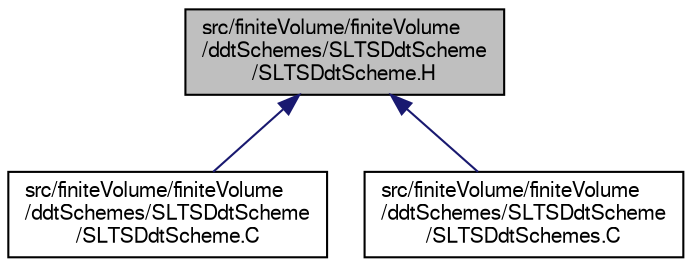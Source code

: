 digraph "src/finiteVolume/finiteVolume/ddtSchemes/SLTSDdtScheme/SLTSDdtScheme.H"
{
  bgcolor="transparent";
  edge [fontname="FreeSans",fontsize="10",labelfontname="FreeSans",labelfontsize="10"];
  node [fontname="FreeSans",fontsize="10",shape=record];
  Node1 [label="src/finiteVolume/finiteVolume\l/ddtSchemes/SLTSDdtScheme\l/SLTSDdtScheme.H",height=0.2,width=0.4,color="black", fillcolor="grey75", style="filled" fontcolor="black"];
  Node1 -> Node2 [dir="back",color="midnightblue",fontsize="10",style="solid",fontname="FreeSans"];
  Node2 [label="src/finiteVolume/finiteVolume\l/ddtSchemes/SLTSDdtScheme\l/SLTSDdtScheme.C",height=0.2,width=0.4,color="black",URL="$a05222.html"];
  Node1 -> Node3 [dir="back",color="midnightblue",fontsize="10",style="solid",fontname="FreeSans"];
  Node3 [label="src/finiteVolume/finiteVolume\l/ddtSchemes/SLTSDdtScheme\l/SLTSDdtSchemes.C",height=0.2,width=0.4,color="black",URL="$a05224.html"];
}
